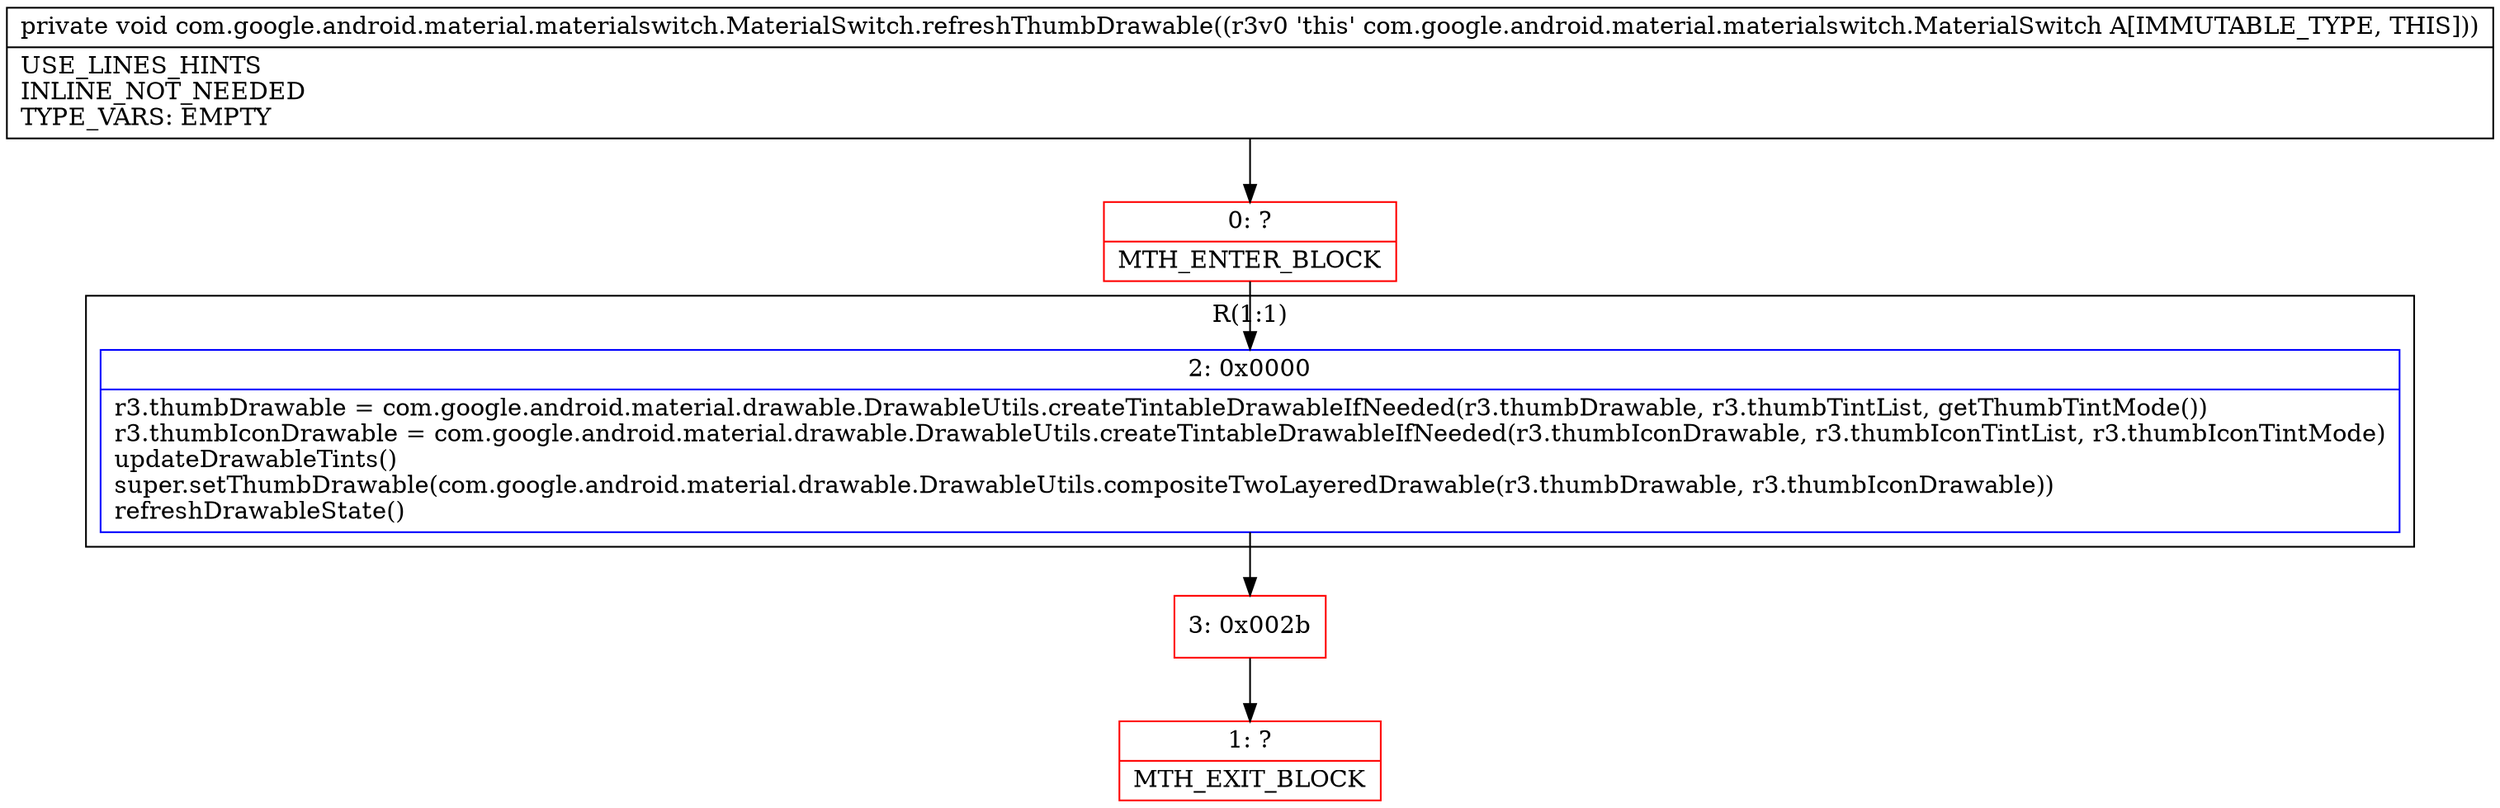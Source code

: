digraph "CFG forcom.google.android.material.materialswitch.MaterialSwitch.refreshThumbDrawable()V" {
subgraph cluster_Region_722790537 {
label = "R(1:1)";
node [shape=record,color=blue];
Node_2 [shape=record,label="{2\:\ 0x0000|r3.thumbDrawable = com.google.android.material.drawable.DrawableUtils.createTintableDrawableIfNeeded(r3.thumbDrawable, r3.thumbTintList, getThumbTintMode())\lr3.thumbIconDrawable = com.google.android.material.drawable.DrawableUtils.createTintableDrawableIfNeeded(r3.thumbIconDrawable, r3.thumbIconTintList, r3.thumbIconTintMode)\lupdateDrawableTints()\lsuper.setThumbDrawable(com.google.android.material.drawable.DrawableUtils.compositeTwoLayeredDrawable(r3.thumbDrawable, r3.thumbIconDrawable))\lrefreshDrawableState()\l}"];
}
Node_0 [shape=record,color=red,label="{0\:\ ?|MTH_ENTER_BLOCK\l}"];
Node_3 [shape=record,color=red,label="{3\:\ 0x002b}"];
Node_1 [shape=record,color=red,label="{1\:\ ?|MTH_EXIT_BLOCK\l}"];
MethodNode[shape=record,label="{private void com.google.android.material.materialswitch.MaterialSwitch.refreshThumbDrawable((r3v0 'this' com.google.android.material.materialswitch.MaterialSwitch A[IMMUTABLE_TYPE, THIS]))  | USE_LINES_HINTS\lINLINE_NOT_NEEDED\lTYPE_VARS: EMPTY\l}"];
MethodNode -> Node_0;Node_2 -> Node_3;
Node_0 -> Node_2;
Node_3 -> Node_1;
}

